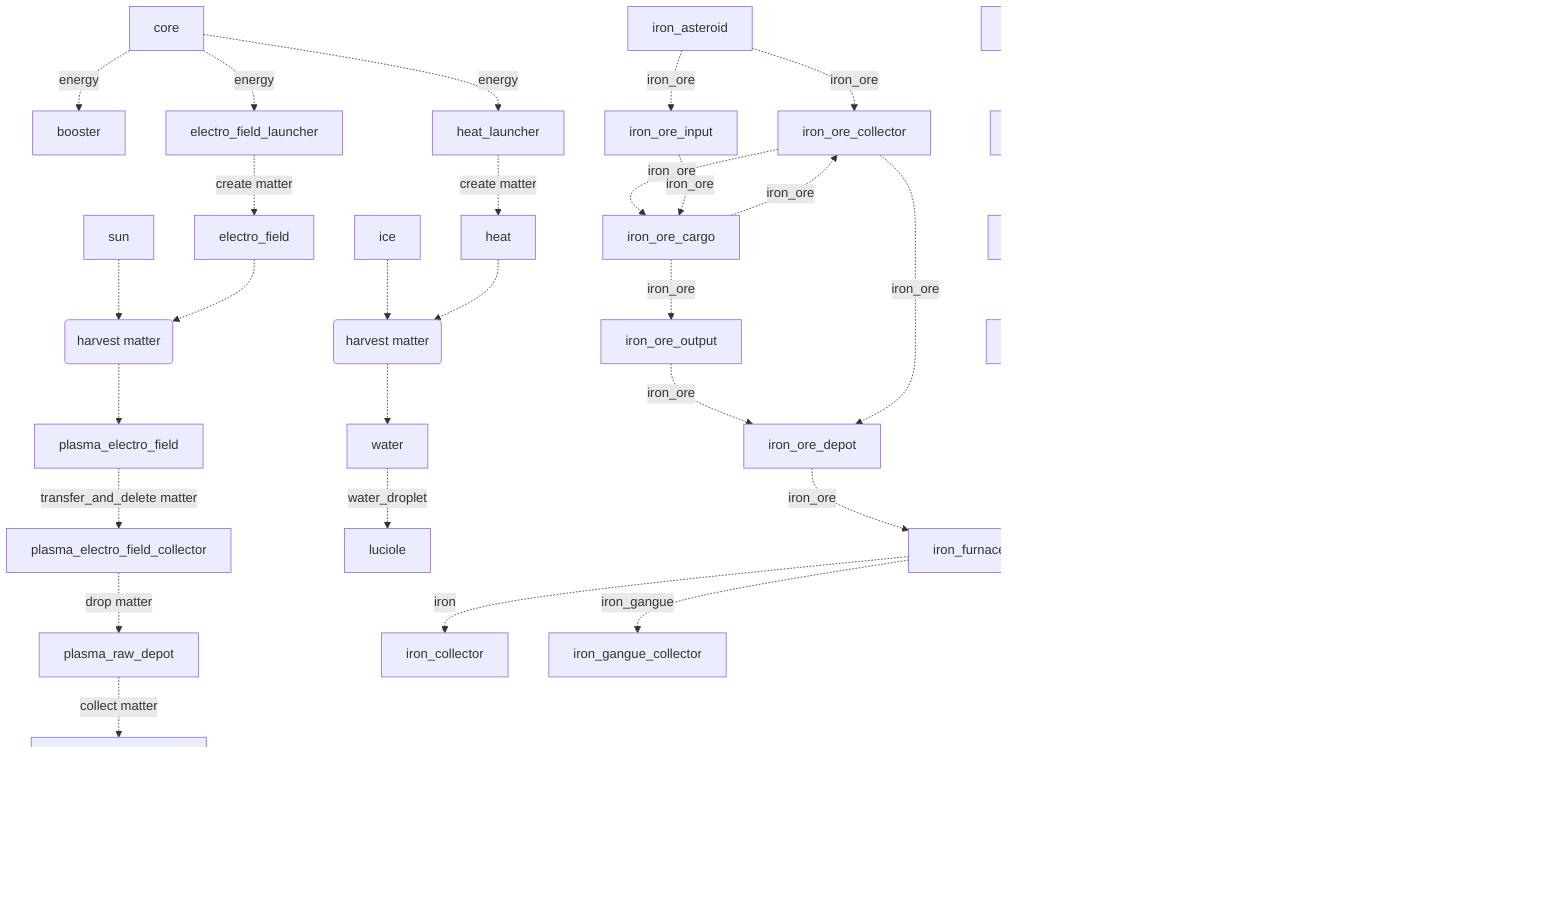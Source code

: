 flowchart TB
  core -.->|energy| booster
  core -.->|energy| electro_field_launcher
  core -.->|energy| heat_launcher
  sun -.-> harvestsunelectro_field(harvest matter)
electro_field -.-> harvestsunelectro_field
  harvestsunelectro_field -.-> plasma_electro_field
  ice -.-> harvesticeheat(harvest matter)
heat -.-> harvesticeheat
  harvesticeheat -.-> water
  plasma_electro_field -.->|transfer_and_delete matter| plasma_electro_field_collector
  plasma_raw_depot -.->|collect matter| plasma_raw_collector
  plasma_electro_field_collector -.->|drop matter| plasma_raw_depot
  plasma_raw_collector -.->|drop matter| plasma_refinery_input
  heat_launcher -.->|create matter| heat
  electro_field_launcher -.->|create matter| electro_field
  water -.->|water_droplet| luciole
  iron_asteroid -.->|iron_ore| iron_ore_collector
  iron_ore_collector -.->|iron_ore| iron_ore_cargo
  iron_ore_cargo -.->|iron_ore| iron_ore_collector
  coal_asteroid -.->|coal| coal_input
  coal_input -.->|coal| coal_cargo
  coal_cargo -.->|coal| coal_output
  coal_output -.->|coal| coal_depot
  iron_asteroid -.->|iron_ore| iron_ore_input
  iron_ore_input -.->|iron_ore| iron_ore_cargo
  iron_ore_cargo -.->|iron_ore| iron_ore_output
  iron_ore_output -.->|iron_ore| iron_ore_depot
  iron_ore_depot -.->|iron_ore| iron_furnace
  iron_ore_collector -.->|iron_ore| iron_ore_depot
  coal_collector -.->|coal| coal_depot
  coal_depot -.->|coal| iron_furnace
  iron_furnace -.->|iron| iron_collector
  iron_furnace -.->|iron_gangue| iron_gangue_collector
  iron_furnace -.->|heat| generator
  iron_furnace -.->|heat| heat_collector
  generator -.->|energy| battery
  ice_asteroid -.->|ice| ice_collector
  ice_collector -.->|ice| ice_cargo
  ice_cargo -.->|ice| ice_collector
  ice_collector -.->|ice| ice_melter
  ice_melter -.->|water| generator